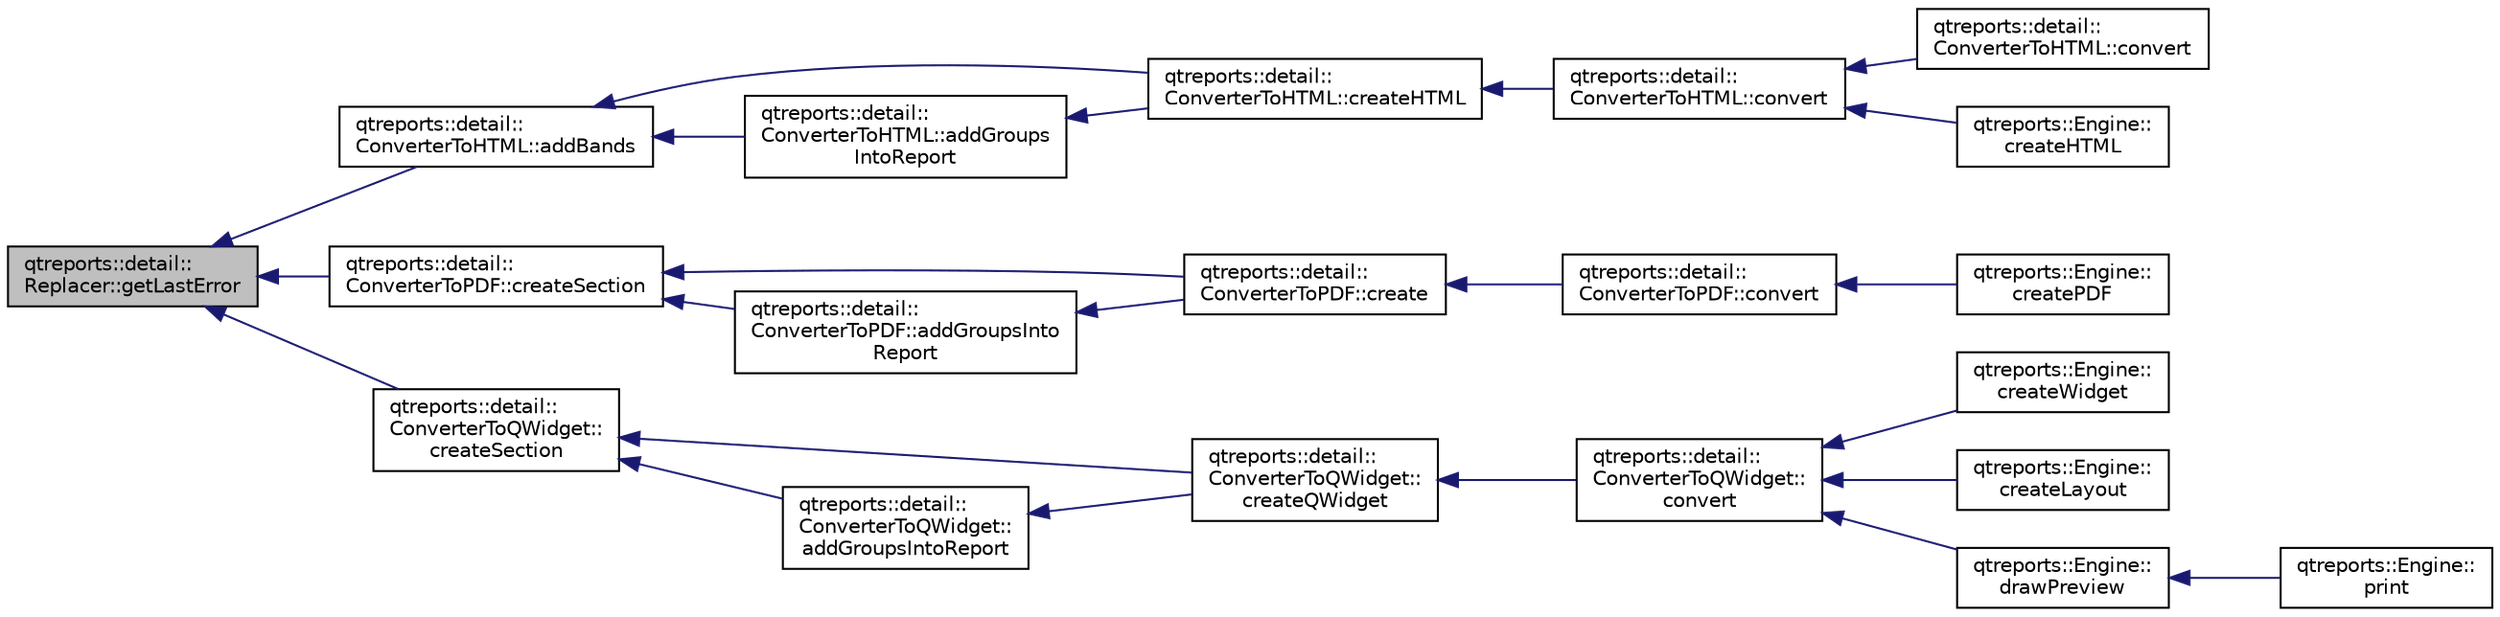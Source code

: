 digraph "qtreports::detail::Replacer::getLastError"
{
 // INTERACTIVE_SVG=YES
  bgcolor="transparent";
  edge [fontname="Helvetica",fontsize="10",labelfontname="Helvetica",labelfontsize="10"];
  node [fontname="Helvetica",fontsize="10",shape=record];
  rankdir="LR";
  Node1 [label="qtreports::detail::\lReplacer::getLastError",height=0.2,width=0.4,color="black", fillcolor="grey75", style="filled", fontcolor="black"];
  Node1 -> Node2 [dir="back",color="midnightblue",fontsize="10",style="solid",fontname="Helvetica"];
  Node2 [label="qtreports::detail::\lConverterToHTML::addBands",height=0.2,width=0.4,color="black",URL="$classqtreports_1_1detail_1_1_converter_to_h_t_m_l.html#aa9d511353f62cfc489c3e071ebf5182b",tooltip="Добавление <band>, принадлежащего конкретной <section>, в документ HTML. "];
  Node2 -> Node3 [dir="back",color="midnightblue",fontsize="10",style="solid",fontname="Helvetica"];
  Node3 [label="qtreports::detail::\lConverterToHTML::createHTML",height=0.2,width=0.4,color="black",URL="$classqtreports_1_1detail_1_1_converter_to_h_t_m_l.html#ace8358a3612fc8085b7c34f1f92341e2",tooltip="Процесс конвертации репорта в HTML формат. "];
  Node3 -> Node4 [dir="back",color="midnightblue",fontsize="10",style="solid",fontname="Helvetica"];
  Node4 [label="qtreports::detail::\lConverterToHTML::convert",height=0.2,width=0.4,color="black",URL="$classqtreports_1_1detail_1_1_converter_to_h_t_m_l.html#ad91ac333abf7d02f7590970a54ef7aae",tooltip="Запускает процесс конвертации репорта в HTML формат. "];
  Node4 -> Node5 [dir="back",color="midnightblue",fontsize="10",style="solid",fontname="Helvetica"];
  Node5 [label="qtreports::detail::\lConverterToHTML::convert",height=0.2,width=0.4,color="black",URL="$classqtreports_1_1detail_1_1_converter_to_h_t_m_l.html#a38e92f3fd70f61c44871b22cddffd15a",tooltip="Создает HTML документ при успешной конвертации репорта в HTML формат. "];
  Node4 -> Node6 [dir="back",color="midnightblue",fontsize="10",style="solid",fontname="Helvetica"];
  Node6 [label="qtreports::Engine::\lcreateHTML",height=0.2,width=0.4,color="black",URL="$classqtreports_1_1_engine.html#a551b0db0510d572d56447c471daa0891",tooltip="Создает HTML документ отчета по указанному пути "];
  Node2 -> Node7 [dir="back",color="midnightblue",fontsize="10",style="solid",fontname="Helvetica"];
  Node7 [label="qtreports::detail::\lConverterToHTML::addGroups\lIntoReport",height=0.2,width=0.4,color="black",URL="$classqtreports_1_1detail_1_1_converter_to_h_t_m_l.html#a587e5f6bfbd1185f6bf32d76ac231a13",tooltip="Добавление <group> в документ HTML. "];
  Node7 -> Node3 [dir="back",color="midnightblue",fontsize="10",style="solid",fontname="Helvetica"];
  Node1 -> Node8 [dir="back",color="midnightblue",fontsize="10",style="solid",fontname="Helvetica"];
  Node8 [label="qtreports::detail::\lConverterToPDF::createSection",height=0.2,width=0.4,color="black",URL="$classqtreports_1_1detail_1_1_converter_to_p_d_f.html#a5d9212cf5250d8d938359c417537337c",tooltip="Создает секцию. "];
  Node8 -> Node9 [dir="back",color="midnightblue",fontsize="10",style="solid",fontname="Helvetica"];
  Node9 [label="qtreports::detail::\lConverterToPDF::create",height=0.2,width=0.4,color="black",URL="$classqtreports_1_1detail_1_1_converter_to_p_d_f.html#aad8435572f5ba065f8f2fef428d97b22",tooltip="Конвертирует отчет в PDF документ. "];
  Node9 -> Node10 [dir="back",color="midnightblue",fontsize="10",style="solid",fontname="Helvetica"];
  Node10 [label="qtreports::detail::\lConverterToPDF::convert",height=0.2,width=0.4,color="black",URL="$classqtreports_1_1detail_1_1_converter_to_p_d_f.html#af39953d8db1bdcbbcf59cc00b05747eb",tooltip="Запускает процесс конвертации. "];
  Node10 -> Node11 [dir="back",color="midnightblue",fontsize="10",style="solid",fontname="Helvetica"];
  Node11 [label="qtreports::Engine::\lcreatePDF",height=0.2,width=0.4,color="black",URL="$classqtreports_1_1_engine.html#a34b6ccdf31af3bd275d9fb95100c6bda",tooltip="Создает PDF документ отчета по указанному пути "];
  Node8 -> Node12 [dir="back",color="midnightblue",fontsize="10",style="solid",fontname="Helvetica"];
  Node12 [label="qtreports::detail::\lConverterToPDF::addGroupsInto\lReport",height=0.2,width=0.4,color="black",URL="$classqtreports_1_1detail_1_1_converter_to_p_d_f.html#adda58d86ecfee05cdcc5e5ce161926ff",tooltip="Добавляет группу в репорт. "];
  Node12 -> Node9 [dir="back",color="midnightblue",fontsize="10",style="solid",fontname="Helvetica"];
  Node1 -> Node13 [dir="back",color="midnightblue",fontsize="10",style="solid",fontname="Helvetica"];
  Node13 [label="qtreports::detail::\lConverterToQWidget::\lcreateSection",height=0.2,width=0.4,color="black",URL="$classqtreports_1_1detail_1_1_converter_to_q_widget.html#a3c95daf9bd10efc4feb71e0d976bbd6e",tooltip="Создает секцию. "];
  Node13 -> Node14 [dir="back",color="midnightblue",fontsize="10",style="solid",fontname="Helvetica"];
  Node14 [label="qtreports::detail::\lConverterToQWidget::\lcreateQWidget",height=0.2,width=0.4,color="black",URL="$classqtreports_1_1detail_1_1_converter_to_q_widget.html#a96a53267cf2b8092e174906ea7f0f56f",tooltip="Конвертирует отчет в QWidget. "];
  Node14 -> Node15 [dir="back",color="midnightblue",fontsize="10",style="solid",fontname="Helvetica"];
  Node15 [label="qtreports::detail::\lConverterToQWidget::\lconvert",height=0.2,width=0.4,color="black",URL="$classqtreports_1_1detail_1_1_converter_to_q_widget.html#a4b42725ccbbc910522dca786da95fbb6",tooltip="Конвертирует отчет в виджет. "];
  Node15 -> Node16 [dir="back",color="midnightblue",fontsize="10",style="solid",fontname="Helvetica"];
  Node16 [label="qtreports::Engine::\lcreateWidget",height=0.2,width=0.4,color="black",URL="$classqtreports_1_1_engine.html#a2a0fef0c95335eec5df4f61e4ffa7434",tooltip="Создает виджет отчета для вывода на экран. "];
  Node15 -> Node17 [dir="back",color="midnightblue",fontsize="10",style="solid",fontname="Helvetica"];
  Node17 [label="qtreports::Engine::\lcreateLayout",height=0.2,width=0.4,color="black",URL="$classqtreports_1_1_engine.html#a3966d8f0ebb6c1f94812ec21e21680c0"];
  Node15 -> Node18 [dir="back",color="midnightblue",fontsize="10",style="solid",fontname="Helvetica"];
  Node18 [label="qtreports::Engine::\ldrawPreview",height=0.2,width=0.4,color="black",URL="$classqtreports_1_1_engine.html#a93dc7711446a155f87d9146efb493f9e"];
  Node18 -> Node19 [dir="back",color="midnightblue",fontsize="10",style="solid",fontname="Helvetica"];
  Node19 [label="qtreports::Engine::\lprint",height=0.2,width=0.4,color="black",URL="$classqtreports_1_1_engine.html#ae80c66a0bc958bf82e023b646e18d55b"];
  Node13 -> Node20 [dir="back",color="midnightblue",fontsize="10",style="solid",fontname="Helvetica"];
  Node20 [label="qtreports::detail::\lConverterToQWidget::\laddGroupsIntoReport",height=0.2,width=0.4,color="black",URL="$classqtreports_1_1detail_1_1_converter_to_q_widget.html#ac98aceb5ee703053d7691029da84e296",tooltip="Функция добавления группировок в отчет. "];
  Node20 -> Node14 [dir="back",color="midnightblue",fontsize="10",style="solid",fontname="Helvetica"];
}
